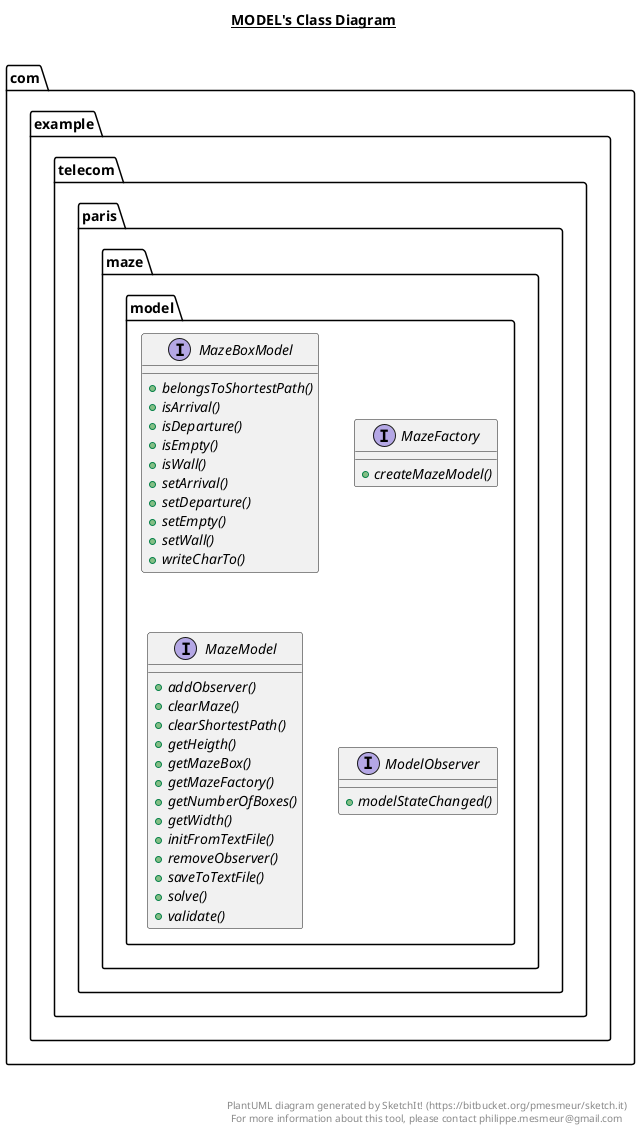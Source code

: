 @startuml

title __MODEL's Class Diagram__\n

  namespace com.example.telecom.paris.maze.model {
    interface com.example.telecom.paris.maze.model.MazeBoxModel {
        {abstract} + belongsToShortestPath()
        {abstract} + isArrival()
        {abstract} + isDeparture()
        {abstract} + isEmpty()
        {abstract} + isWall()
        {abstract} + setArrival()
        {abstract} + setDeparture()
        {abstract} + setEmpty()
        {abstract} + setWall()
        {abstract} + writeCharTo()
    }
  }
  

  namespace com.example.telecom.paris.maze.model {
    interface com.example.telecom.paris.maze.model.MazeFactory {
        {abstract} + createMazeModel()
    }
  }
  

  namespace com.example.telecom.paris.maze.model {
    interface com.example.telecom.paris.maze.model.MazeModel {
        {abstract} + addObserver()
        {abstract} + clearMaze()
        {abstract} + clearShortestPath()
        {abstract} + getHeigth()
        {abstract} + getMazeBox()
        {abstract} + getMazeFactory()
        {abstract} + getNumberOfBoxes()
        {abstract} + getWidth()
        {abstract} + initFromTextFile()
        {abstract} + removeObserver()
        {abstract} + saveToTextFile()
        {abstract} + solve()
        {abstract} + validate()
    }
  }
  

  namespace com.example.telecom.paris.maze.model {
    interface com.example.telecom.paris.maze.model.ModelObserver {
        {abstract} + modelStateChanged()
    }
  }
  



right footer


PlantUML diagram generated by SketchIt! (https://bitbucket.org/pmesmeur/sketch.it)
For more information about this tool, please contact philippe.mesmeur@gmail.com
endfooter

@enduml
